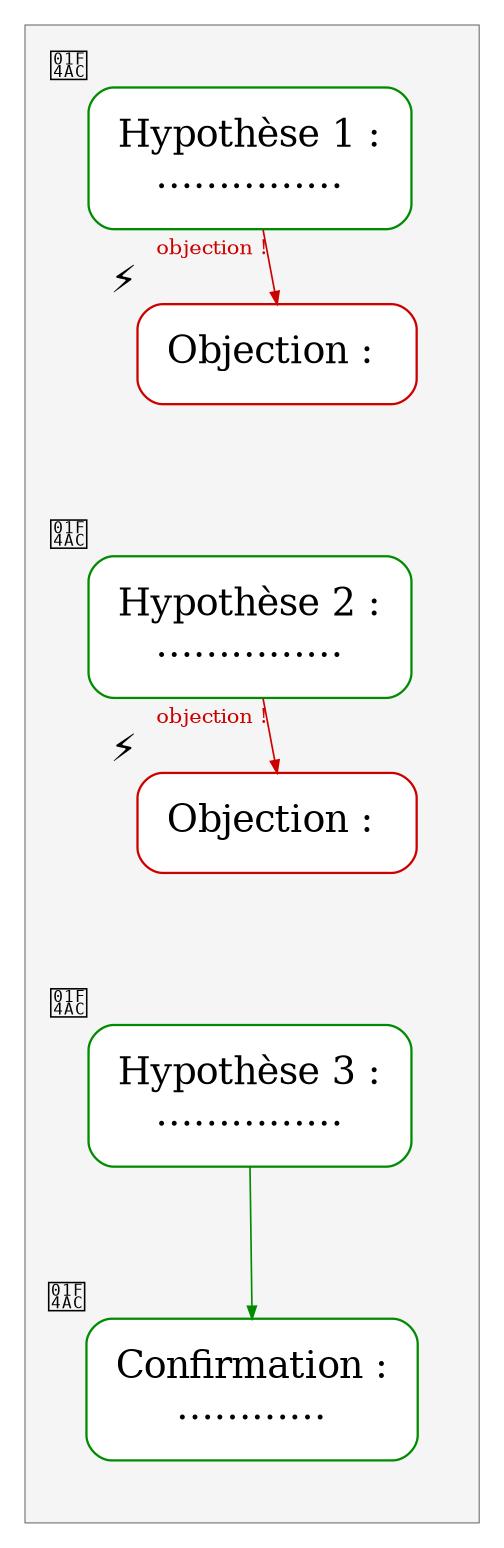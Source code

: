 digraph G {

splines=polyline
ranksep=0.5

node[shape=box,style="filled,rounded",fillcolor=white,penwidth=1.1,fontsize=18,margin=0.2]

subgraph cluster_0 {
style=filled
color=grey40
penwidth=0.5
fillcolor=grey96
margin=30


node[color=green4,xlabel=<<font point-size="15">💬</font>>]
h1[label="Hypothèse 1 :
……………"]
h2[label="Hypothèse 2 :
……………"]
h3[label="Hypothèse 3 :
……………"]

c3[label="Confirmation :
…………"]


node[color=red3,xlabel="⚡"]
o1[label="Objection : "]
o2[label="Objection : "]




edge[penwidth=0.8,arrowsize=0.6]

edge[color=red3,headport=w,style=invis]
h1->o1
h2->o2

edge[color=green4,headport=e]
o1->h2[minlen=2]
o2->h3[minlen=2]
h3->c3[minlen=2,tailport=s,headport=n]

edge[color=red3,constraint=false,style=vis,headport=n,xlabel=<<font point-size="10" color="red3">objection !</font>>]
h1->o1
h2->o2

edge[color=green4,constraint=false,style=vis,headport=n,xlabel=<<font point-size="11" color="green4">réponse</font>>]
o1->h2[style=invis]
h3->c3[tailport=s,headport=n,xlabel=""]

}
}



